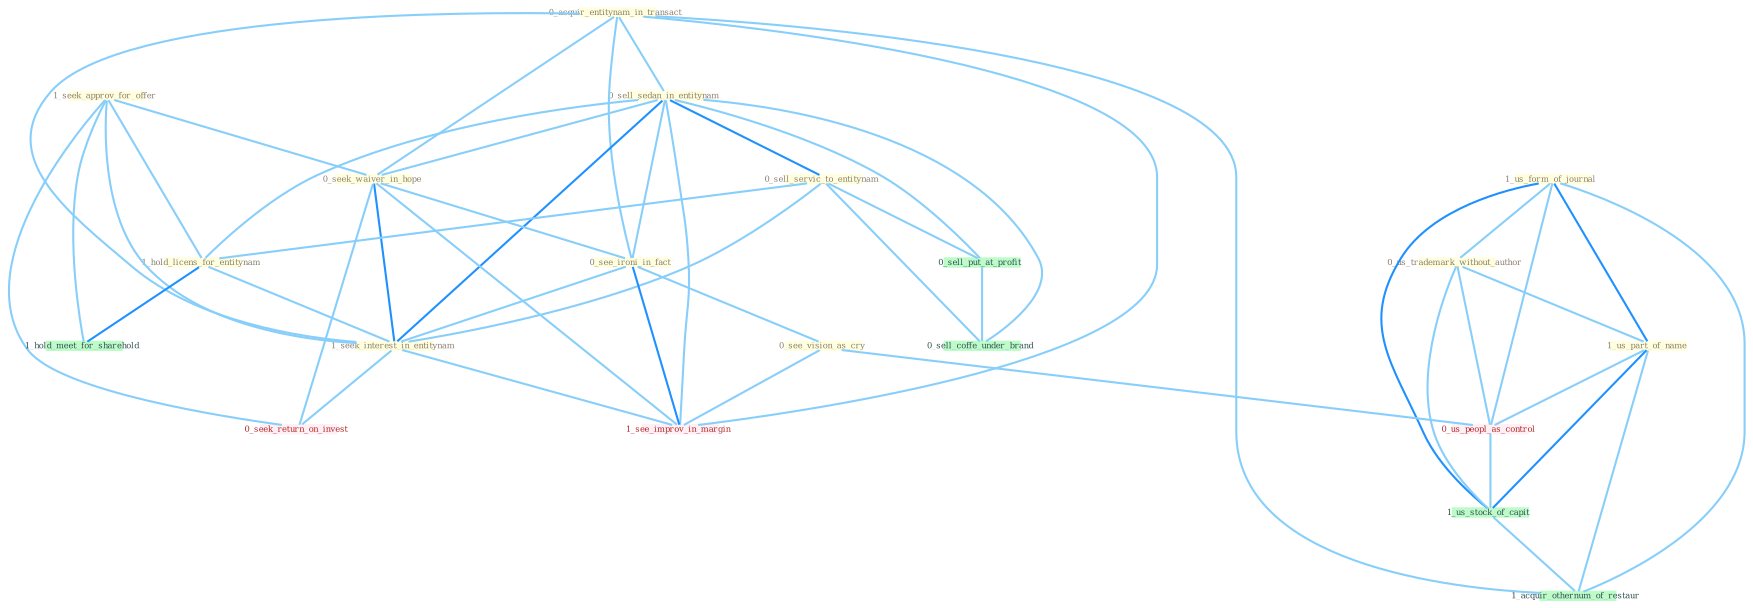 Graph G{ 
    node
    [shape=polygon,style=filled,width=.5,height=.06,color="#BDFCC9",fixedsize=true,fontsize=4,
    fontcolor="#2f4f4f"];
    {node
    [color="#ffffe0", fontcolor="#8b7d6b"] "0_acquir_entitynam_in_transact " "1_us_form_of_journal " "0_us_trademark_without_author " "1_seek_approv_for_offer " "0_sell_sedan_in_entitynam " "0_seek_waiver_in_hope " "0_sell_servic_to_entitynam " "0_see_ironi_in_fact " "1_us_part_of_name " "1_hold_licens_for_entitynam " "1_seek_interest_in_entitynam " "0_see_vision_as_cry "}
{node [color="#fff0f5", fontcolor="#b22222"] "0_us_peopl_as_control " "0_seek_return_on_invest " "1_see_improv_in_margin "}
edge [color="#B0E2FF"];

	"0_acquir_entitynam_in_transact " -- "0_sell_sedan_in_entitynam " [w="1", color="#87cefa" ];
	"0_acquir_entitynam_in_transact " -- "0_seek_waiver_in_hope " [w="1", color="#87cefa" ];
	"0_acquir_entitynam_in_transact " -- "0_see_ironi_in_fact " [w="1", color="#87cefa" ];
	"0_acquir_entitynam_in_transact " -- "1_seek_interest_in_entitynam " [w="1", color="#87cefa" ];
	"0_acquir_entitynam_in_transact " -- "1_see_improv_in_margin " [w="1", color="#87cefa" ];
	"0_acquir_entitynam_in_transact " -- "1_acquir_othernum_of_restaur " [w="1", color="#87cefa" ];
	"1_us_form_of_journal " -- "0_us_trademark_without_author " [w="1", color="#87cefa" ];
	"1_us_form_of_journal " -- "1_us_part_of_name " [w="2", color="#1e90ff" , len=0.8];
	"1_us_form_of_journal " -- "0_us_peopl_as_control " [w="1", color="#87cefa" ];
	"1_us_form_of_journal " -- "1_us_stock_of_capit " [w="2", color="#1e90ff" , len=0.8];
	"1_us_form_of_journal " -- "1_acquir_othernum_of_restaur " [w="1", color="#87cefa" ];
	"0_us_trademark_without_author " -- "1_us_part_of_name " [w="1", color="#87cefa" ];
	"0_us_trademark_without_author " -- "0_us_peopl_as_control " [w="1", color="#87cefa" ];
	"0_us_trademark_without_author " -- "1_us_stock_of_capit " [w="1", color="#87cefa" ];
	"1_seek_approv_for_offer " -- "0_seek_waiver_in_hope " [w="1", color="#87cefa" ];
	"1_seek_approv_for_offer " -- "1_hold_licens_for_entitynam " [w="1", color="#87cefa" ];
	"1_seek_approv_for_offer " -- "1_seek_interest_in_entitynam " [w="1", color="#87cefa" ];
	"1_seek_approv_for_offer " -- "0_seek_return_on_invest " [w="1", color="#87cefa" ];
	"1_seek_approv_for_offer " -- "1_hold_meet_for_sharehold " [w="1", color="#87cefa" ];
	"0_sell_sedan_in_entitynam " -- "0_seek_waiver_in_hope " [w="1", color="#87cefa" ];
	"0_sell_sedan_in_entitynam " -- "0_sell_servic_to_entitynam " [w="2", color="#1e90ff" , len=0.8];
	"0_sell_sedan_in_entitynam " -- "0_see_ironi_in_fact " [w="1", color="#87cefa" ];
	"0_sell_sedan_in_entitynam " -- "1_hold_licens_for_entitynam " [w="1", color="#87cefa" ];
	"0_sell_sedan_in_entitynam " -- "1_seek_interest_in_entitynam " [w="2", color="#1e90ff" , len=0.8];
	"0_sell_sedan_in_entitynam " -- "0_sell_put_at_profit " [w="1", color="#87cefa" ];
	"0_sell_sedan_in_entitynam " -- "1_see_improv_in_margin " [w="1", color="#87cefa" ];
	"0_sell_sedan_in_entitynam " -- "0_sell_coffe_under_brand " [w="1", color="#87cefa" ];
	"0_seek_waiver_in_hope " -- "0_see_ironi_in_fact " [w="1", color="#87cefa" ];
	"0_seek_waiver_in_hope " -- "1_seek_interest_in_entitynam " [w="2", color="#1e90ff" , len=0.8];
	"0_seek_waiver_in_hope " -- "0_seek_return_on_invest " [w="1", color="#87cefa" ];
	"0_seek_waiver_in_hope " -- "1_see_improv_in_margin " [w="1", color="#87cefa" ];
	"0_sell_servic_to_entitynam " -- "1_hold_licens_for_entitynam " [w="1", color="#87cefa" ];
	"0_sell_servic_to_entitynam " -- "1_seek_interest_in_entitynam " [w="1", color="#87cefa" ];
	"0_sell_servic_to_entitynam " -- "0_sell_put_at_profit " [w="1", color="#87cefa" ];
	"0_sell_servic_to_entitynam " -- "0_sell_coffe_under_brand " [w="1", color="#87cefa" ];
	"0_see_ironi_in_fact " -- "1_seek_interest_in_entitynam " [w="1", color="#87cefa" ];
	"0_see_ironi_in_fact " -- "0_see_vision_as_cry " [w="1", color="#87cefa" ];
	"0_see_ironi_in_fact " -- "1_see_improv_in_margin " [w="2", color="#1e90ff" , len=0.8];
	"1_us_part_of_name " -- "0_us_peopl_as_control " [w="1", color="#87cefa" ];
	"1_us_part_of_name " -- "1_us_stock_of_capit " [w="2", color="#1e90ff" , len=0.8];
	"1_us_part_of_name " -- "1_acquir_othernum_of_restaur " [w="1", color="#87cefa" ];
	"1_hold_licens_for_entitynam " -- "1_seek_interest_in_entitynam " [w="1", color="#87cefa" ];
	"1_hold_licens_for_entitynam " -- "1_hold_meet_for_sharehold " [w="2", color="#1e90ff" , len=0.8];
	"1_seek_interest_in_entitynam " -- "0_seek_return_on_invest " [w="1", color="#87cefa" ];
	"1_seek_interest_in_entitynam " -- "1_see_improv_in_margin " [w="1", color="#87cefa" ];
	"0_see_vision_as_cry " -- "0_us_peopl_as_control " [w="1", color="#87cefa" ];
	"0_see_vision_as_cry " -- "1_see_improv_in_margin " [w="1", color="#87cefa" ];
	"0_us_peopl_as_control " -- "1_us_stock_of_capit " [w="1", color="#87cefa" ];
	"0_sell_put_at_profit " -- "0_sell_coffe_under_brand " [w="1", color="#87cefa" ];
	"1_us_stock_of_capit " -- "1_acquir_othernum_of_restaur " [w="1", color="#87cefa" ];
}